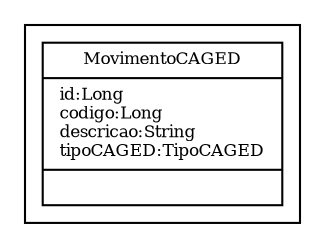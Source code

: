 digraph G{
fontname = "Times-Roman"
fontsize = 8

node [
        fontname = "Times-Roman"
        fontsize = 8
        shape = "record"
]

edge [
        fontname = "Times-Roman"
        fontsize = 8
]

subgraph clusterMOVIMENTO_CAGED
{
MovimentoCAGED [label = "{MovimentoCAGED|id:Long\lcodigo:Long\ldescricao:String\ltipoCAGED:TipoCAGED\l|\l}"]
}
}
